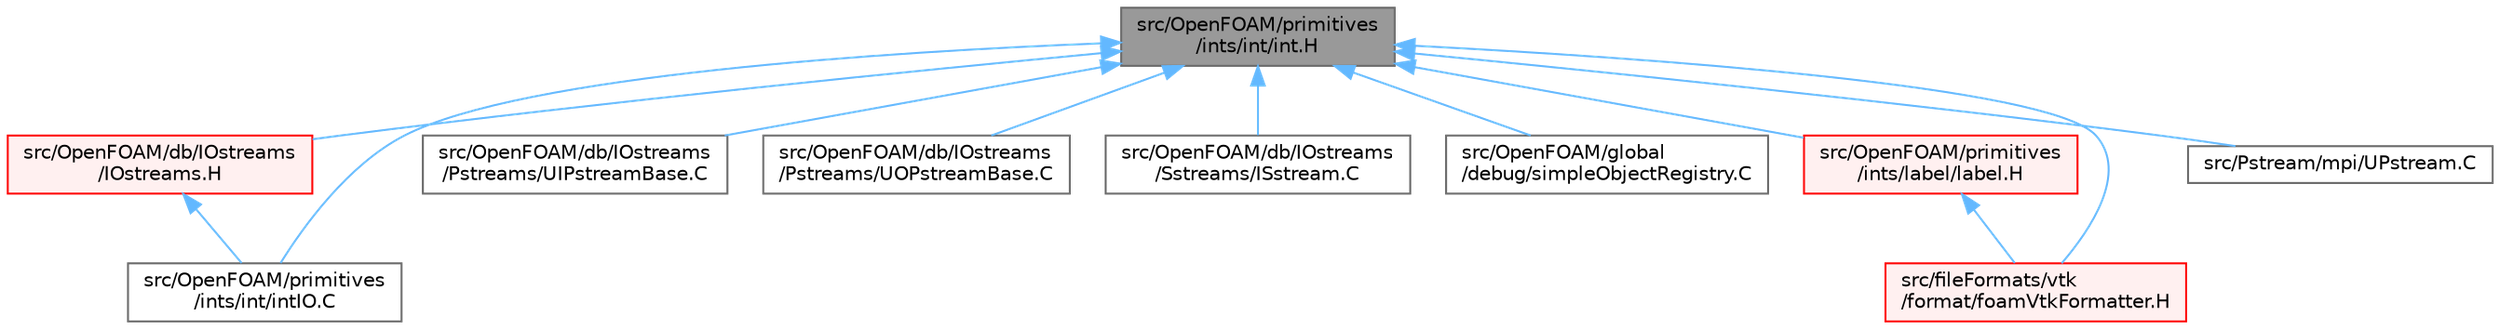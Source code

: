 digraph "src/OpenFOAM/primitives/ints/int/int.H"
{
 // LATEX_PDF_SIZE
  bgcolor="transparent";
  edge [fontname=Helvetica,fontsize=10,labelfontname=Helvetica,labelfontsize=10];
  node [fontname=Helvetica,fontsize=10,shape=box,height=0.2,width=0.4];
  Node1 [id="Node000001",label="src/OpenFOAM/primitives\l/ints/int/int.H",height=0.2,width=0.4,color="gray40", fillcolor="grey60", style="filled", fontcolor="black",tooltip="System signed integer."];
  Node1 -> Node2 [id="edge1_Node000001_Node000002",dir="back",color="steelblue1",style="solid",tooltip=" "];
  Node2 [id="Node000002",label="src/OpenFOAM/db/IOstreams\l/IOstreams.H",height=0.2,width=0.4,color="red", fillcolor="#FFF0F0", style="filled",URL="$IOstreams_8H.html",tooltip="Useful combination of include files which define Sin, Sout and Serr and the use of IO streams general..."];
  Node2 -> Node5292 [id="edge2_Node000002_Node005292",dir="back",color="steelblue1",style="solid",tooltip=" "];
  Node5292 [id="Node005292",label="src/OpenFOAM/primitives\l/ints/int/intIO.C",height=0.2,width=0.4,color="grey40", fillcolor="white", style="filled",URL="$intIO_8C.html",tooltip=" "];
  Node1 -> Node5445 [id="edge3_Node000001_Node005445",dir="back",color="steelblue1",style="solid",tooltip=" "];
  Node5445 [id="Node005445",label="src/OpenFOAM/db/IOstreams\l/Pstreams/UIPstreamBase.C",height=0.2,width=0.4,color="grey40", fillcolor="white", style="filled",URL="$UIPstreamBase_8C.html",tooltip=" "];
  Node1 -> Node5446 [id="edge4_Node000001_Node005446",dir="back",color="steelblue1",style="solid",tooltip=" "];
  Node5446 [id="Node005446",label="src/OpenFOAM/db/IOstreams\l/Pstreams/UOPstreamBase.C",height=0.2,width=0.4,color="grey40", fillcolor="white", style="filled",URL="$UOPstreamBase_8C.html",tooltip=" "];
  Node1 -> Node5447 [id="edge5_Node000001_Node005447",dir="back",color="steelblue1",style="solid",tooltip=" "];
  Node5447 [id="Node005447",label="src/OpenFOAM/db/IOstreams\l/Sstreams/ISstream.C",height=0.2,width=0.4,color="grey40", fillcolor="white", style="filled",URL="$ISstream_8C.html",tooltip=" "];
  Node1 -> Node5448 [id="edge6_Node000001_Node005448",dir="back",color="steelblue1",style="solid",tooltip=" "];
  Node5448 [id="Node005448",label="src/OpenFOAM/global\l/debug/simpleObjectRegistry.C",height=0.2,width=0.4,color="grey40", fillcolor="white", style="filled",URL="$simpleObjectRegistry_8C.html",tooltip=" "];
  Node1 -> Node5292 [id="edge7_Node000001_Node005292",dir="back",color="steelblue1",style="solid",tooltip=" "];
  Node1 -> Node5449 [id="edge8_Node000001_Node005449",dir="back",color="steelblue1",style="solid",tooltip=" "];
  Node5449 [id="Node005449",label="src/OpenFOAM/primitives\l/ints/label/label.H",height=0.2,width=0.4,color="red", fillcolor="#FFF0F0", style="filled",URL="$label_8H.html",tooltip=" "];
  Node5449 -> Node8045 [id="edge9_Node005449_Node008045",dir="back",color="steelblue1",style="solid",tooltip=" "];
  Node8045 [id="Node008045",label="src/fileFormats/vtk\l/format/foamVtkFormatter.H",height=0.2,width=0.4,color="red", fillcolor="#FFF0F0", style="filled",URL="$foamVtkFormatter_8H.html",tooltip=" "];
  Node1 -> Node5495 [id="edge10_Node000001_Node005495",dir="back",color="steelblue1",style="solid",tooltip=" "];
  Node5495 [id="Node005495",label="src/Pstream/mpi/UPstream.C",height=0.2,width=0.4,color="grey40", fillcolor="white", style="filled",URL="$Pstream_2mpi_2UPstream_8C.html",tooltip=" "];
  Node1 -> Node8045 [id="edge11_Node000001_Node008045",dir="back",color="steelblue1",style="solid",tooltip=" "];
}
